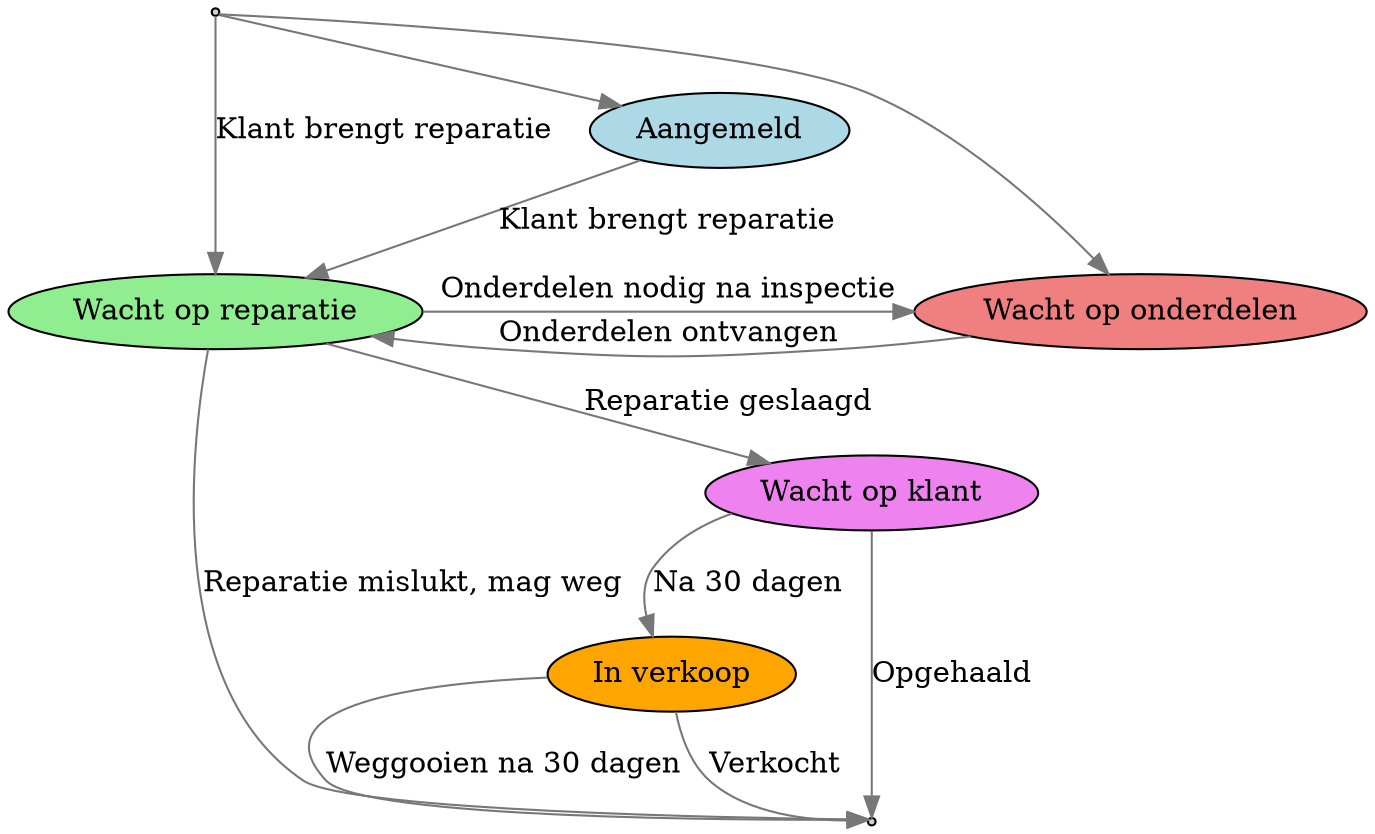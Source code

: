 digraph StateDiagram {
    rankdir=TB; // Top to bottom
    node [shape=oval, style=filled, fillcolor=lightgray];
    edge [color="#777777"];

    // Start & Stop points
    Start [shape=point];
    Stop [shape=point, rank=sink];

    "Wacht op reparatie" [fillcolor=lightgreen];
    "Wacht op onderdelen" [fillcolor=lightcoral];
    "Wacht op klant" [fillcolor=violet];
    "In verkoop" [fillcolor=orange];
    Aangemeld [fillcolor=lightblue];

    { rankdir=LR rank=same "Wacht op onderdelen" "Wacht op reparatie" }


    // Main process
    Start -> Aangemeld;
    Start -> "Wacht op reparatie" [label="Klant brengt reparatie", labelOverlay="100%", weight=100];
    Start -> "Wacht op onderdelen";
    Aangemeld -> "Wacht op reparatie" [label="Klant brengt reparatie"];
    "Wacht op reparatie" -> "Wacht op onderdelen" [label="Onderdelen nodig na inspectie"];
    "Wacht op onderdelen" -> "Wacht op reparatie" [label="Onderdelen ontvangen"];
    "Wacht op reparatie" -> "Wacht op klant" [label="Reparatie geslaagd", weigth=100];
    "Wacht op reparatie" -> Stop [label="Reparatie mislukt, mag weg"];
    "Wacht op klant" -> Stop [label="Opgehaald", weight=100];
    "Wacht op klant" -> "In verkoop" [label="Na 30 dagen"];
    "In verkoop" -> Stop [label="Verkocht", weight=10];
    "In verkoop" -> Stop [label="Weggooien na 30 dagen"];    
}